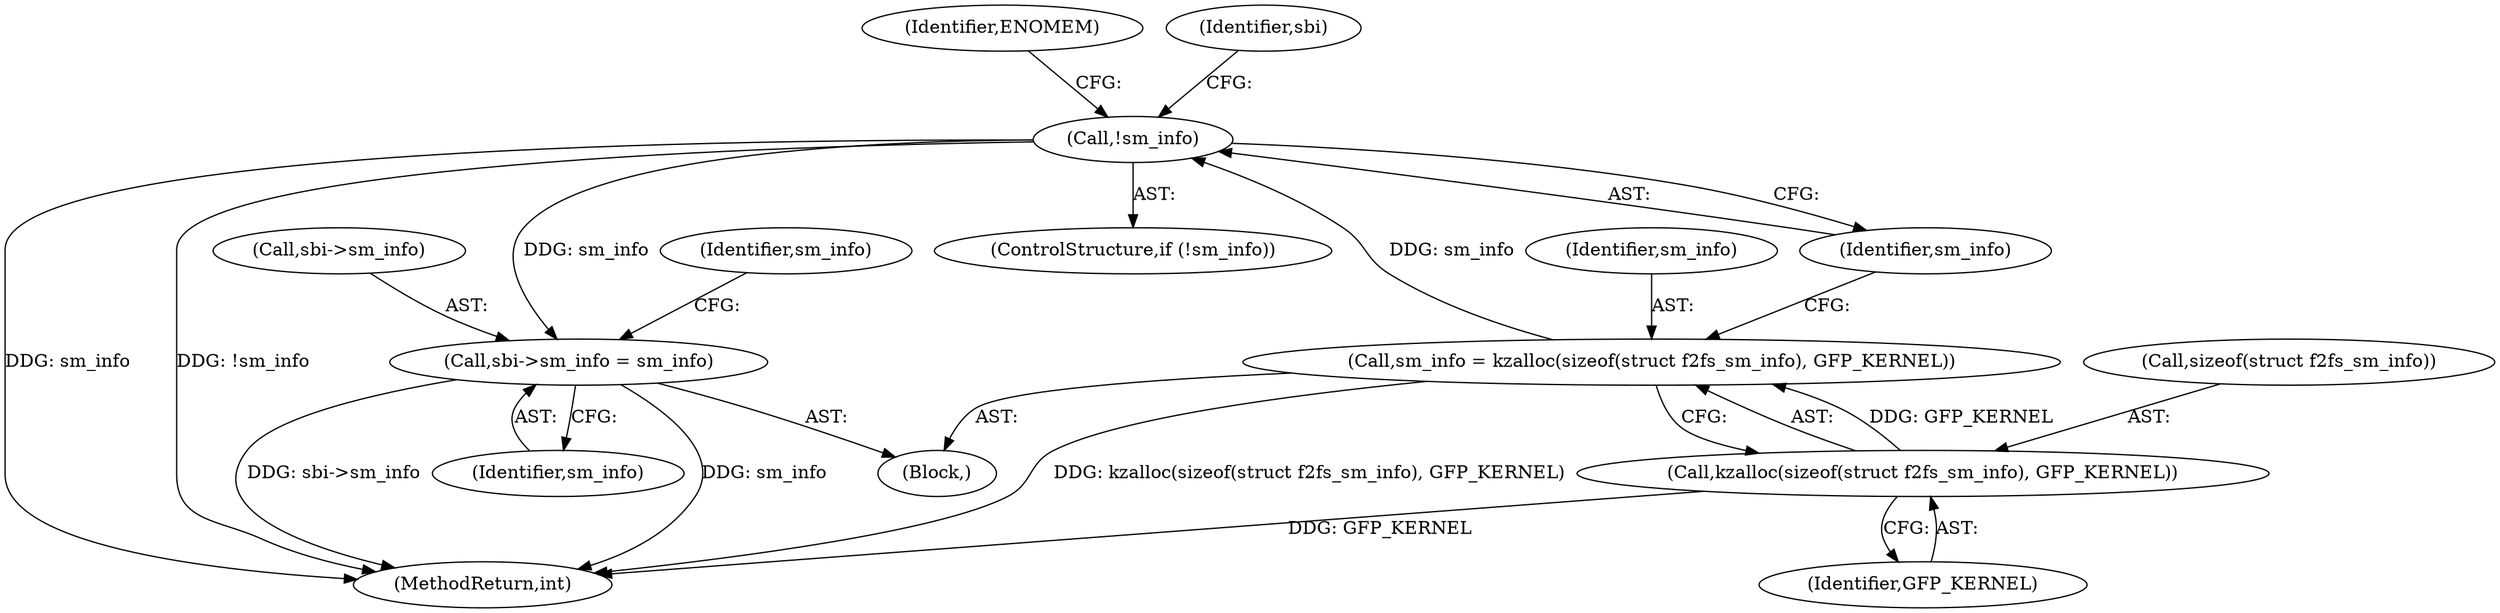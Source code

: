 digraph "0_linux_d4fdf8ba0e5808ba9ad6b44337783bd9935e0982@pointer" {
"1000129" [label="(Call,sbi->sm_info = sm_info)"];
"1000124" [label="(Call,!sm_info)"];
"1000117" [label="(Call,sm_info = kzalloc(sizeof(struct f2fs_sm_info), GFP_KERNEL))"];
"1000119" [label="(Call,kzalloc(sizeof(struct f2fs_sm_info), GFP_KERNEL))"];
"1000120" [label="(Call,sizeof(struct f2fs_sm_info))"];
"1000124" [label="(Call,!sm_info)"];
"1000128" [label="(Identifier,ENOMEM)"];
"1000316" [label="(MethodReturn,int)"];
"1000136" [label="(Identifier,sm_info)"];
"1000131" [label="(Identifier,sbi)"];
"1000118" [label="(Identifier,sm_info)"];
"1000119" [label="(Call,kzalloc(sizeof(struct f2fs_sm_info), GFP_KERNEL))"];
"1000104" [label="(Block,)"];
"1000117" [label="(Call,sm_info = kzalloc(sizeof(struct f2fs_sm_info), GFP_KERNEL))"];
"1000129" [label="(Call,sbi->sm_info = sm_info)"];
"1000125" [label="(Identifier,sm_info)"];
"1000123" [label="(ControlStructure,if (!sm_info))"];
"1000133" [label="(Identifier,sm_info)"];
"1000122" [label="(Identifier,GFP_KERNEL)"];
"1000130" [label="(Call,sbi->sm_info)"];
"1000129" -> "1000104"  [label="AST: "];
"1000129" -> "1000133"  [label="CFG: "];
"1000130" -> "1000129"  [label="AST: "];
"1000133" -> "1000129"  [label="AST: "];
"1000136" -> "1000129"  [label="CFG: "];
"1000129" -> "1000316"  [label="DDG: sbi->sm_info"];
"1000129" -> "1000316"  [label="DDG: sm_info"];
"1000124" -> "1000129"  [label="DDG: sm_info"];
"1000124" -> "1000123"  [label="AST: "];
"1000124" -> "1000125"  [label="CFG: "];
"1000125" -> "1000124"  [label="AST: "];
"1000128" -> "1000124"  [label="CFG: "];
"1000131" -> "1000124"  [label="CFG: "];
"1000124" -> "1000316"  [label="DDG: sm_info"];
"1000124" -> "1000316"  [label="DDG: !sm_info"];
"1000117" -> "1000124"  [label="DDG: sm_info"];
"1000117" -> "1000104"  [label="AST: "];
"1000117" -> "1000119"  [label="CFG: "];
"1000118" -> "1000117"  [label="AST: "];
"1000119" -> "1000117"  [label="AST: "];
"1000125" -> "1000117"  [label="CFG: "];
"1000117" -> "1000316"  [label="DDG: kzalloc(sizeof(struct f2fs_sm_info), GFP_KERNEL)"];
"1000119" -> "1000117"  [label="DDG: GFP_KERNEL"];
"1000119" -> "1000122"  [label="CFG: "];
"1000120" -> "1000119"  [label="AST: "];
"1000122" -> "1000119"  [label="AST: "];
"1000119" -> "1000316"  [label="DDG: GFP_KERNEL"];
}
